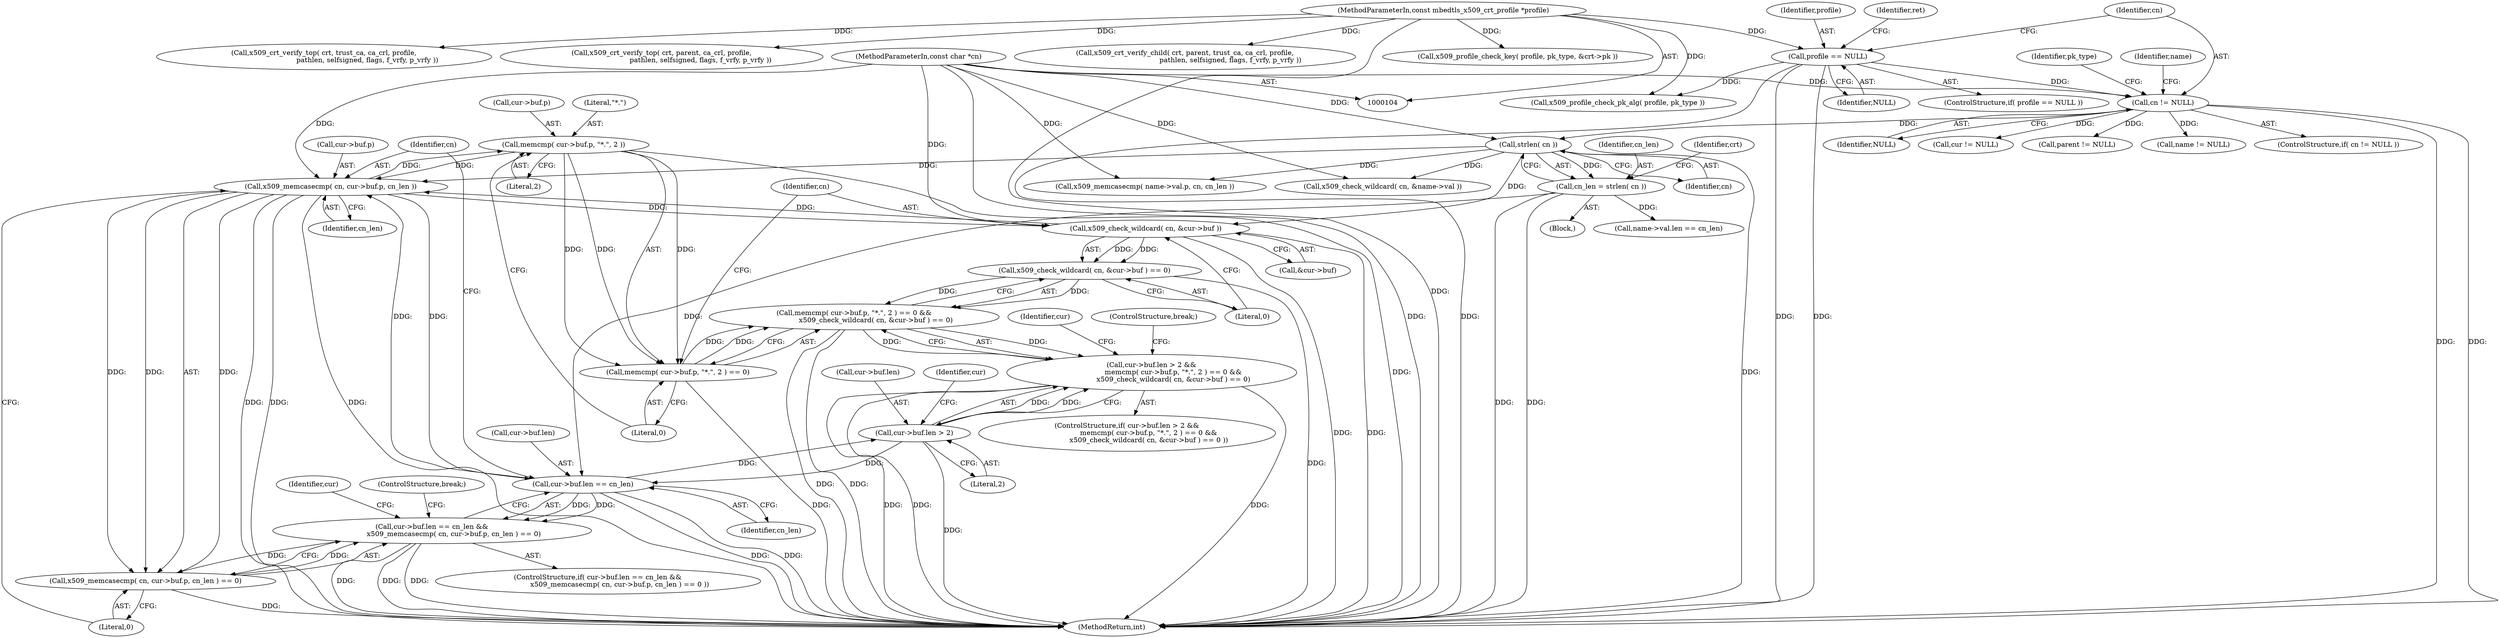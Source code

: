 digraph "0_mbedtls_d15795acd5074e0b44e71f7ede8bdfe1b48591fc@API" {
"1000208" [label="(Call,memcmp( cur->buf.p, \"*.\", 2 ))"];
"1000187" [label="(Call,x509_memcasecmp( cn, cur->buf.p, cn_len ))"];
"1000218" [label="(Call,x509_check_wildcard( cn, &cur->buf ))"];
"1000157" [label="(Call,strlen( cn ))"];
"1000145" [label="(Call,cn != NULL)"];
"1000109" [label="(MethodParameterIn,const char *cn)"];
"1000136" [label="(Call,profile == NULL)"];
"1000108" [label="(MethodParameterIn,const mbedtls_x509_crt_profile *profile)"];
"1000208" [label="(Call,memcmp( cur->buf.p, \"*.\", 2 ))"];
"1000179" [label="(Call,cur->buf.len == cn_len)"];
"1000199" [label="(Call,cur->buf.len > 2)"];
"1000155" [label="(Call,cn_len = strlen( cn ))"];
"1000178" [label="(Call,cur->buf.len == cn_len &&\n                    x509_memcasecmp( cn, cur->buf.p, cn_len ) == 0)"];
"1000198" [label="(Call,cur->buf.len > 2 &&\n                    memcmp( cur->buf.p, \"*.\", 2 ) == 0 &&\n                    x509_check_wildcard( cn, &cur->buf ) == 0)"];
"1000186" [label="(Call,x509_memcasecmp( cn, cur->buf.p, cn_len ) == 0)"];
"1000207" [label="(Call,memcmp( cur->buf.p, \"*.\", 2 ) == 0)"];
"1000206" [label="(Call,memcmp( cur->buf.p, \"*.\", 2 ) == 0 &&\n                    x509_check_wildcard( cn, &cur->buf ) == 0)"];
"1000217" [label="(Call,x509_check_wildcard( cn, &cur->buf ) == 0)"];
"1000218" [label="(Call,x509_check_wildcard( cn, &cur->buf ))"];
"1000177" [label="(ControlStructure,if( cur->buf.len == cn_len &&\n                    x509_memcasecmp( cn, cur->buf.p, cn_len ) == 0 ))"];
"1000430" [label="(Call,x509_crt_verify_child( crt, parent, trust_ca, ca_crl, profile,\n                                          pathlen, selfsigned, flags, f_vrfy, p_vrfy ))"];
"1000148" [label="(Block,)"];
"1000354" [label="(Call,parent != NULL)"];
"1000109" [label="(MethodParameterIn,const char *cn)"];
"1000267" [label="(Call,x509_memcasecmp( name->val.p, cn, cn_len ))"];
"1000155" [label="(Call,cn_len = strlen( cn ))"];
"1000136" [label="(Call,profile == NULL)"];
"1000228" [label="(Identifier,cur)"];
"1000147" [label="(Identifier,NULL)"];
"1000216" [label="(Literal,0)"];
"1000187" [label="(Call,x509_memcasecmp( cn, cur->buf.p, cn_len ))"];
"1000189" [label="(Call,cur->buf.p)"];
"1000211" [label="(Identifier,cur)"];
"1000179" [label="(Call,cur->buf.len == cn_len)"];
"1000215" [label="(Literal,2)"];
"1000145" [label="(Call,cn != NULL)"];
"1000298" [label="(Call,x509_check_wildcard( cn, &name->val ))"];
"1000320" [label="(Identifier,pk_type)"];
"1000138" [label="(Identifier,NULL)"];
"1000338" [label="(Call,x509_profile_check_key( profile, pk_type, &crt->pk ))"];
"1000489" [label="(MethodReturn,int)"];
"1000202" [label="(Identifier,cur)"];
"1000243" [label="(Call,name != NULL)"];
"1000217" [label="(Call,x509_check_wildcard( cn, &cur->buf ) == 0)"];
"1000450" [label="(Call,x509_crt_verify_top( crt, trust_ca, ca_crl, profile,\n                                        pathlen, selfsigned, flags, f_vrfy, p_vrfy ))"];
"1000188" [label="(Identifier,cn)"];
"1000220" [label="(Call,&cur->buf)"];
"1000144" [label="(ControlStructure,if( cn != NULL ))"];
"1000146" [label="(Identifier,cn)"];
"1000224" [label="(Literal,0)"];
"1000328" [label="(Call,x509_profile_check_pk_alg( profile, pk_type ))"];
"1000135" [label="(ControlStructure,if( profile == NULL ))"];
"1000156" [label="(Identifier,cn_len)"];
"1000197" [label="(ControlStructure,if( cur->buf.len > 2 &&\n                    memcmp( cur->buf.p, \"*.\", 2 ) == 0 &&\n                    x509_check_wildcard( cn, &cur->buf ) == 0 ))"];
"1000196" [label="(ControlStructure,break;)"];
"1000186" [label="(Call,x509_memcasecmp( cn, cur->buf.p, cn_len ) == 0)"];
"1000173" [label="(Call,cur != NULL)"];
"1000185" [label="(Identifier,cn_len)"];
"1000199" [label="(Call,cur->buf.len > 2)"];
"1000158" [label="(Identifier,cn)"];
"1000259" [label="(Call,name->val.len == cn_len)"];
"1000162" [label="(Identifier,crt)"];
"1000219" [label="(Identifier,cn)"];
"1000200" [label="(Call,cur->buf.len)"];
"1000209" [label="(Call,cur->buf.p)"];
"1000178" [label="(Call,cur->buf.len == cn_len &&\n                    x509_memcasecmp( cn, cur->buf.p, cn_len ) == 0)"];
"1000207" [label="(Call,memcmp( cur->buf.p, \"*.\", 2 ) == 0)"];
"1000157" [label="(Call,strlen( cn ))"];
"1000214" [label="(Literal,\"*.\")"];
"1000195" [label="(Literal,0)"];
"1000150" [label="(Identifier,name)"];
"1000206" [label="(Call,memcmp( cur->buf.p, \"*.\", 2 ) == 0 &&\n                    x509_check_wildcard( cn, &cur->buf ) == 0)"];
"1000108" [label="(MethodParameterIn,const mbedtls_x509_crt_profile *profile)"];
"1000205" [label="(Literal,2)"];
"1000208" [label="(Call,memcmp( cur->buf.p, \"*.\", 2 ))"];
"1000141" [label="(Identifier,ret)"];
"1000226" [label="(ControlStructure,break;)"];
"1000180" [label="(Call,cur->buf.len)"];
"1000194" [label="(Identifier,cn_len)"];
"1000137" [label="(Identifier,profile)"];
"1000381" [label="(Call,x509_crt_verify_top( crt, parent, ca_crl, profile,\n                                    pathlen, selfsigned, flags, f_vrfy, p_vrfy ))"];
"1000198" [label="(Call,cur->buf.len > 2 &&\n                    memcmp( cur->buf.p, \"*.\", 2 ) == 0 &&\n                    x509_check_wildcard( cn, &cur->buf ) == 0)"];
"1000208" -> "1000207"  [label="AST: "];
"1000208" -> "1000215"  [label="CFG: "];
"1000209" -> "1000208"  [label="AST: "];
"1000214" -> "1000208"  [label="AST: "];
"1000215" -> "1000208"  [label="AST: "];
"1000216" -> "1000208"  [label="CFG: "];
"1000208" -> "1000489"  [label="DDG: "];
"1000208" -> "1000187"  [label="DDG: "];
"1000208" -> "1000207"  [label="DDG: "];
"1000208" -> "1000207"  [label="DDG: "];
"1000208" -> "1000207"  [label="DDG: "];
"1000187" -> "1000208"  [label="DDG: "];
"1000187" -> "1000186"  [label="AST: "];
"1000187" -> "1000194"  [label="CFG: "];
"1000188" -> "1000187"  [label="AST: "];
"1000189" -> "1000187"  [label="AST: "];
"1000194" -> "1000187"  [label="AST: "];
"1000195" -> "1000187"  [label="CFG: "];
"1000187" -> "1000489"  [label="DDG: "];
"1000187" -> "1000489"  [label="DDG: "];
"1000187" -> "1000489"  [label="DDG: "];
"1000187" -> "1000179"  [label="DDG: "];
"1000187" -> "1000186"  [label="DDG: "];
"1000187" -> "1000186"  [label="DDG: "];
"1000187" -> "1000186"  [label="DDG: "];
"1000218" -> "1000187"  [label="DDG: "];
"1000157" -> "1000187"  [label="DDG: "];
"1000109" -> "1000187"  [label="DDG: "];
"1000179" -> "1000187"  [label="DDG: "];
"1000187" -> "1000218"  [label="DDG: "];
"1000218" -> "1000217"  [label="AST: "];
"1000218" -> "1000220"  [label="CFG: "];
"1000219" -> "1000218"  [label="AST: "];
"1000220" -> "1000218"  [label="AST: "];
"1000224" -> "1000218"  [label="CFG: "];
"1000218" -> "1000489"  [label="DDG: "];
"1000218" -> "1000489"  [label="DDG: "];
"1000218" -> "1000217"  [label="DDG: "];
"1000218" -> "1000217"  [label="DDG: "];
"1000157" -> "1000218"  [label="DDG: "];
"1000109" -> "1000218"  [label="DDG: "];
"1000157" -> "1000155"  [label="AST: "];
"1000157" -> "1000158"  [label="CFG: "];
"1000158" -> "1000157"  [label="AST: "];
"1000155" -> "1000157"  [label="CFG: "];
"1000157" -> "1000489"  [label="DDG: "];
"1000157" -> "1000155"  [label="DDG: "];
"1000145" -> "1000157"  [label="DDG: "];
"1000109" -> "1000157"  [label="DDG: "];
"1000157" -> "1000267"  [label="DDG: "];
"1000157" -> "1000298"  [label="DDG: "];
"1000145" -> "1000144"  [label="AST: "];
"1000145" -> "1000147"  [label="CFG: "];
"1000146" -> "1000145"  [label="AST: "];
"1000147" -> "1000145"  [label="AST: "];
"1000150" -> "1000145"  [label="CFG: "];
"1000320" -> "1000145"  [label="CFG: "];
"1000145" -> "1000489"  [label="DDG: "];
"1000145" -> "1000489"  [label="DDG: "];
"1000109" -> "1000145"  [label="DDG: "];
"1000136" -> "1000145"  [label="DDG: "];
"1000145" -> "1000173"  [label="DDG: "];
"1000145" -> "1000243"  [label="DDG: "];
"1000145" -> "1000354"  [label="DDG: "];
"1000109" -> "1000104"  [label="AST: "];
"1000109" -> "1000489"  [label="DDG: "];
"1000109" -> "1000267"  [label="DDG: "];
"1000109" -> "1000298"  [label="DDG: "];
"1000136" -> "1000135"  [label="AST: "];
"1000136" -> "1000138"  [label="CFG: "];
"1000137" -> "1000136"  [label="AST: "];
"1000138" -> "1000136"  [label="AST: "];
"1000141" -> "1000136"  [label="CFG: "];
"1000146" -> "1000136"  [label="CFG: "];
"1000136" -> "1000489"  [label="DDG: "];
"1000136" -> "1000489"  [label="DDG: "];
"1000136" -> "1000489"  [label="DDG: "];
"1000108" -> "1000136"  [label="DDG: "];
"1000136" -> "1000328"  [label="DDG: "];
"1000108" -> "1000104"  [label="AST: "];
"1000108" -> "1000489"  [label="DDG: "];
"1000108" -> "1000328"  [label="DDG: "];
"1000108" -> "1000338"  [label="DDG: "];
"1000108" -> "1000381"  [label="DDG: "];
"1000108" -> "1000430"  [label="DDG: "];
"1000108" -> "1000450"  [label="DDG: "];
"1000179" -> "1000178"  [label="AST: "];
"1000179" -> "1000185"  [label="CFG: "];
"1000180" -> "1000179"  [label="AST: "];
"1000185" -> "1000179"  [label="AST: "];
"1000188" -> "1000179"  [label="CFG: "];
"1000178" -> "1000179"  [label="CFG: "];
"1000179" -> "1000489"  [label="DDG: "];
"1000179" -> "1000489"  [label="DDG: "];
"1000179" -> "1000178"  [label="DDG: "];
"1000179" -> "1000178"  [label="DDG: "];
"1000199" -> "1000179"  [label="DDG: "];
"1000155" -> "1000179"  [label="DDG: "];
"1000179" -> "1000199"  [label="DDG: "];
"1000199" -> "1000198"  [label="AST: "];
"1000199" -> "1000205"  [label="CFG: "];
"1000200" -> "1000199"  [label="AST: "];
"1000205" -> "1000199"  [label="AST: "];
"1000211" -> "1000199"  [label="CFG: "];
"1000198" -> "1000199"  [label="CFG: "];
"1000199" -> "1000489"  [label="DDG: "];
"1000199" -> "1000198"  [label="DDG: "];
"1000199" -> "1000198"  [label="DDG: "];
"1000155" -> "1000148"  [label="AST: "];
"1000156" -> "1000155"  [label="AST: "];
"1000162" -> "1000155"  [label="CFG: "];
"1000155" -> "1000489"  [label="DDG: "];
"1000155" -> "1000489"  [label="DDG: "];
"1000155" -> "1000259"  [label="DDG: "];
"1000178" -> "1000177"  [label="AST: "];
"1000178" -> "1000186"  [label="CFG: "];
"1000186" -> "1000178"  [label="AST: "];
"1000196" -> "1000178"  [label="CFG: "];
"1000202" -> "1000178"  [label="CFG: "];
"1000178" -> "1000489"  [label="DDG: "];
"1000178" -> "1000489"  [label="DDG: "];
"1000178" -> "1000489"  [label="DDG: "];
"1000186" -> "1000178"  [label="DDG: "];
"1000186" -> "1000178"  [label="DDG: "];
"1000198" -> "1000197"  [label="AST: "];
"1000198" -> "1000206"  [label="CFG: "];
"1000206" -> "1000198"  [label="AST: "];
"1000226" -> "1000198"  [label="CFG: "];
"1000228" -> "1000198"  [label="CFG: "];
"1000198" -> "1000489"  [label="DDG: "];
"1000198" -> "1000489"  [label="DDG: "];
"1000198" -> "1000489"  [label="DDG: "];
"1000206" -> "1000198"  [label="DDG: "];
"1000206" -> "1000198"  [label="DDG: "];
"1000186" -> "1000195"  [label="CFG: "];
"1000195" -> "1000186"  [label="AST: "];
"1000186" -> "1000489"  [label="DDG: "];
"1000207" -> "1000206"  [label="AST: "];
"1000207" -> "1000216"  [label="CFG: "];
"1000216" -> "1000207"  [label="AST: "];
"1000219" -> "1000207"  [label="CFG: "];
"1000206" -> "1000207"  [label="CFG: "];
"1000207" -> "1000489"  [label="DDG: "];
"1000207" -> "1000206"  [label="DDG: "];
"1000207" -> "1000206"  [label="DDG: "];
"1000206" -> "1000217"  [label="CFG: "];
"1000217" -> "1000206"  [label="AST: "];
"1000206" -> "1000489"  [label="DDG: "];
"1000206" -> "1000489"  [label="DDG: "];
"1000217" -> "1000206"  [label="DDG: "];
"1000217" -> "1000206"  [label="DDG: "];
"1000217" -> "1000224"  [label="CFG: "];
"1000224" -> "1000217"  [label="AST: "];
"1000217" -> "1000489"  [label="DDG: "];
}
